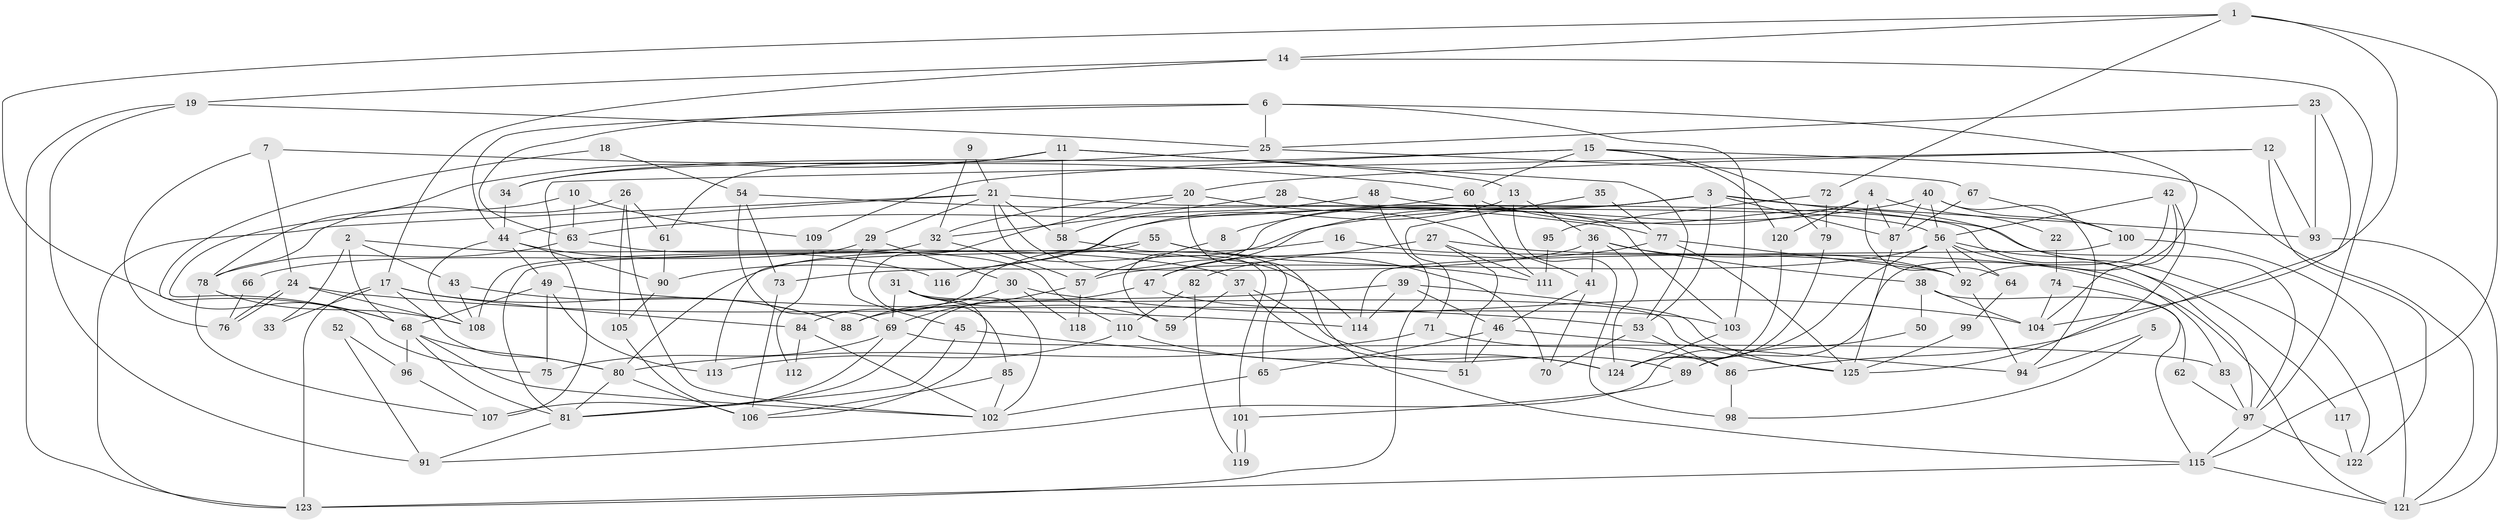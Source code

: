 // coarse degree distribution, {5: 0.19318181818181818, 6: 0.19318181818181818, 2: 0.10227272727272728, 8: 0.03409090909090909, 4: 0.25, 9: 0.011363636363636364, 7: 0.045454545454545456, 3: 0.14772727272727273, 10: 0.011363636363636364, 11: 0.011363636363636364}
// Generated by graph-tools (version 1.1) at 2025/37/03/04/25 23:37:13]
// undirected, 125 vertices, 250 edges
graph export_dot {
  node [color=gray90,style=filled];
  1;
  2;
  3;
  4;
  5;
  6;
  7;
  8;
  9;
  10;
  11;
  12;
  13;
  14;
  15;
  16;
  17;
  18;
  19;
  20;
  21;
  22;
  23;
  24;
  25;
  26;
  27;
  28;
  29;
  30;
  31;
  32;
  33;
  34;
  35;
  36;
  37;
  38;
  39;
  40;
  41;
  42;
  43;
  44;
  45;
  46;
  47;
  48;
  49;
  50;
  51;
  52;
  53;
  54;
  55;
  56;
  57;
  58;
  59;
  60;
  61;
  62;
  63;
  64;
  65;
  66;
  67;
  68;
  69;
  70;
  71;
  72;
  73;
  74;
  75;
  76;
  77;
  78;
  79;
  80;
  81;
  82;
  83;
  84;
  85;
  86;
  87;
  88;
  89;
  90;
  91;
  92;
  93;
  94;
  95;
  96;
  97;
  98;
  99;
  100;
  101;
  102;
  103;
  104;
  105;
  106;
  107;
  108;
  109;
  110;
  111;
  112;
  113;
  114;
  115;
  116;
  117;
  118;
  119;
  120;
  121;
  122;
  123;
  124;
  125;
  1 -- 115;
  1 -- 14;
  1 -- 72;
  1 -- 75;
  1 -- 104;
  2 -- 68;
  2 -- 37;
  2 -- 33;
  2 -- 43;
  3 -- 87;
  3 -- 90;
  3 -- 8;
  3 -- 53;
  3 -- 59;
  3 -- 93;
  3 -- 97;
  4 -- 120;
  4 -- 47;
  4 -- 22;
  4 -- 64;
  4 -- 87;
  5 -- 94;
  5 -- 98;
  6 -- 92;
  6 -- 25;
  6 -- 44;
  6 -- 63;
  6 -- 103;
  7 -- 24;
  7 -- 60;
  7 -- 76;
  8 -- 57;
  9 -- 21;
  9 -- 32;
  10 -- 68;
  10 -- 63;
  10 -- 109;
  11 -- 58;
  11 -- 53;
  11 -- 13;
  11 -- 61;
  11 -- 78;
  12 -- 107;
  12 -- 93;
  12 -- 20;
  12 -- 122;
  13 -- 36;
  13 -- 98;
  13 -- 116;
  14 -- 97;
  14 -- 19;
  14 -- 17;
  15 -- 34;
  15 -- 60;
  15 -- 79;
  15 -- 109;
  15 -- 120;
  15 -- 121;
  16 -- 80;
  16 -- 92;
  17 -- 123;
  17 -- 33;
  17 -- 80;
  17 -- 84;
  17 -- 88;
  18 -- 68;
  18 -- 54;
  19 -- 91;
  19 -- 123;
  19 -- 25;
  20 -- 85;
  20 -- 32;
  20 -- 41;
  20 -- 115;
  21 -- 58;
  21 -- 97;
  21 -- 29;
  21 -- 44;
  21 -- 101;
  21 -- 114;
  21 -- 123;
  22 -- 74;
  23 -- 93;
  23 -- 25;
  23 -- 86;
  24 -- 76;
  24 -- 76;
  24 -- 114;
  24 -- 108;
  25 -- 67;
  25 -- 34;
  26 -- 78;
  26 -- 61;
  26 -- 102;
  26 -- 105;
  27 -- 51;
  27 -- 111;
  27 -- 47;
  27 -- 121;
  28 -- 103;
  28 -- 32;
  29 -- 30;
  29 -- 45;
  29 -- 66;
  30 -- 104;
  30 -- 88;
  30 -- 118;
  31 -- 59;
  31 -- 102;
  31 -- 69;
  31 -- 106;
  31 -- 125;
  32 -- 108;
  32 -- 57;
  34 -- 44;
  35 -- 71;
  35 -- 77;
  36 -- 92;
  36 -- 41;
  36 -- 38;
  36 -- 73;
  36 -- 124;
  37 -- 89;
  37 -- 124;
  37 -- 59;
  38 -- 104;
  38 -- 50;
  38 -- 62;
  39 -- 88;
  39 -- 114;
  39 -- 46;
  39 -- 125;
  40 -- 87;
  40 -- 94;
  40 -- 56;
  40 -- 84;
  40 -- 100;
  41 -- 70;
  41 -- 46;
  42 -- 56;
  42 -- 125;
  42 -- 89;
  42 -- 104;
  43 -- 108;
  43 -- 88;
  44 -- 49;
  44 -- 90;
  44 -- 108;
  44 -- 116;
  45 -- 81;
  45 -- 51;
  46 -- 51;
  46 -- 65;
  46 -- 94;
  47 -- 81;
  47 -- 103;
  48 -- 123;
  48 -- 56;
  48 -- 58;
  49 -- 75;
  49 -- 53;
  49 -- 68;
  49 -- 113;
  50 -- 89;
  52 -- 91;
  52 -- 96;
  53 -- 70;
  53 -- 86;
  54 -- 69;
  54 -- 73;
  54 -- 77;
  55 -- 113;
  55 -- 81;
  55 -- 70;
  55 -- 111;
  56 -- 57;
  56 -- 64;
  56 -- 83;
  56 -- 91;
  56 -- 92;
  56 -- 117;
  57 -- 69;
  57 -- 118;
  58 -- 65;
  60 -- 63;
  60 -- 122;
  60 -- 111;
  61 -- 90;
  62 -- 97;
  63 -- 78;
  63 -- 110;
  64 -- 99;
  65 -- 102;
  66 -- 76;
  67 -- 100;
  67 -- 87;
  68 -- 102;
  68 -- 80;
  68 -- 81;
  68 -- 96;
  69 -- 83;
  69 -- 75;
  69 -- 107;
  71 -- 86;
  71 -- 80;
  72 -- 79;
  72 -- 95;
  73 -- 106;
  74 -- 115;
  74 -- 104;
  77 -- 125;
  77 -- 82;
  77 -- 92;
  78 -- 108;
  78 -- 107;
  79 -- 124;
  80 -- 81;
  80 -- 106;
  81 -- 91;
  82 -- 110;
  82 -- 119;
  83 -- 97;
  84 -- 102;
  84 -- 112;
  85 -- 106;
  85 -- 102;
  86 -- 98;
  87 -- 125;
  89 -- 101;
  90 -- 105;
  92 -- 94;
  93 -- 121;
  95 -- 111;
  96 -- 107;
  97 -- 115;
  97 -- 122;
  99 -- 125;
  100 -- 121;
  100 -- 114;
  101 -- 119;
  101 -- 119;
  103 -- 124;
  105 -- 106;
  109 -- 112;
  110 -- 124;
  110 -- 113;
  115 -- 121;
  115 -- 123;
  117 -- 122;
  120 -- 124;
}
